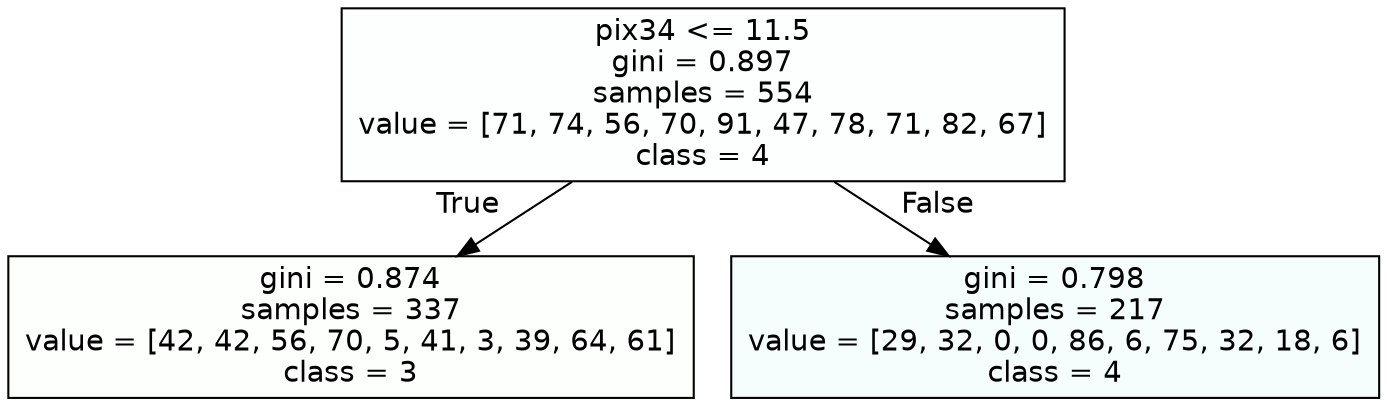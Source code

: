 digraph Tree {
node [shape=box, style="filled", color="black", fontname="helvetica"] ;
graph [ranksep=equally, splines=polyline] ;
edge [fontname="helvetica"] ;
0 [label="pix34 <= 11.5\ngini = 0.897\nsamples = 554\nvalue = [71, 74, 56, 70, 91, 47, 78, 71, 82, 67]\nclass = 4", fillcolor="#fcfffe"] ;
1 [label="gini = 0.874\nsamples = 337\nvalue = [42, 42, 56, 70, 5, 41, 3, 39, 64, 61]\nclass = 3", fillcolor="#fcfffc"] ;
0 -> 1 [labeldistance=2.5, labelangle=45, headlabel="True"] ;
2 [label="gini = 0.798\nsamples = 217\nvalue = [29, 32, 0, 0, 86, 6, 75, 32, 18, 6]\nclass = 4", fillcolor="#f5fefc"] ;
0 -> 2 [labeldistance=2.5, labelangle=-45, headlabel="False"] ;
{rank=same ; 0} ;
{rank=same ; 1; 2} ;
}